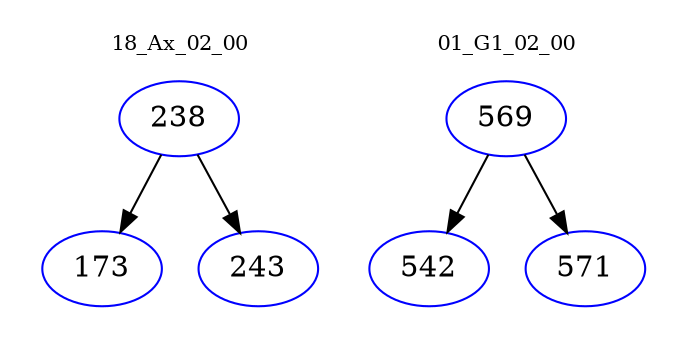 digraph{
subgraph cluster_0 {
color = white
label = "18_Ax_02_00";
fontsize=10;
T0_238 [label="238", color="blue"]
T0_238 -> T0_173 [color="black"]
T0_173 [label="173", color="blue"]
T0_238 -> T0_243 [color="black"]
T0_243 [label="243", color="blue"]
}
subgraph cluster_1 {
color = white
label = "01_G1_02_00";
fontsize=10;
T1_569 [label="569", color="blue"]
T1_569 -> T1_542 [color="black"]
T1_542 [label="542", color="blue"]
T1_569 -> T1_571 [color="black"]
T1_571 [label="571", color="blue"]
}
}
